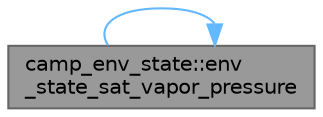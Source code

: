 digraph "camp_env_state::env_state_sat_vapor_pressure"
{
 // LATEX_PDF_SIZE
  bgcolor="transparent";
  edge [fontname=Helvetica,fontsize=10,labelfontname=Helvetica,labelfontsize=10];
  node [fontname=Helvetica,fontsize=10,shape=box,height=0.2,width=0.4];
  rankdir="LR";
  Node1 [label="camp_env_state::env\l_state_sat_vapor_pressure",height=0.2,width=0.4,color="gray40", fillcolor="grey60", style="filled", fontcolor="black",tooltip="Computes the current saturation vapor pressure (Pa)."];
  Node1 -> Node1 [color="steelblue1",style="solid"];
}
